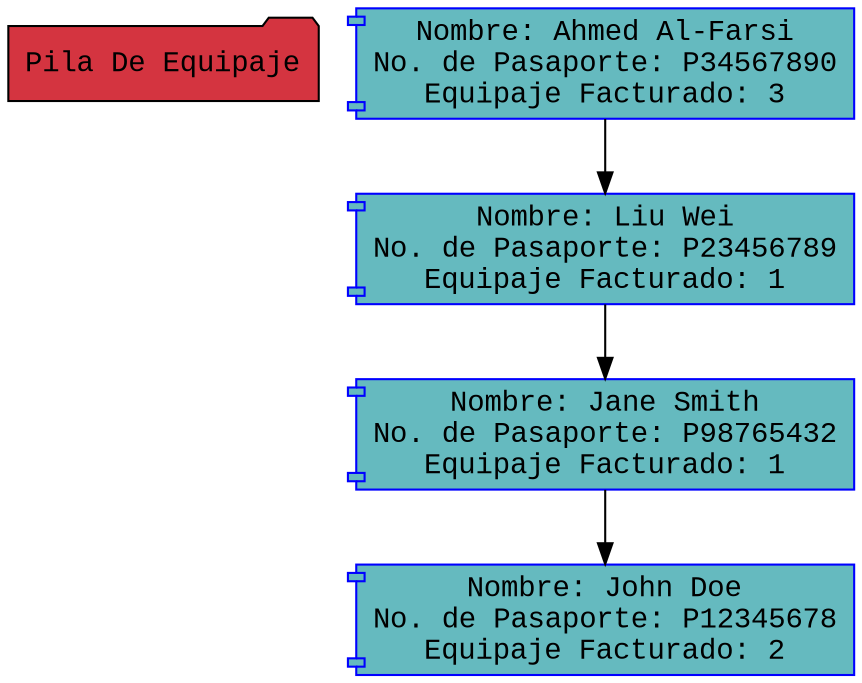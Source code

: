 digraph pila {
node [fontname="Courier New"];
node [shape=component, style=filled, color=blue, fillcolor="#65babf"];
"Node 0" [shape=folder, color=black, fillcolor="#d43440" label="Pila De Equipaje"];
"Node 1" [label="Nombre: Ahmed Al-Farsi\nNo. de Pasaporte: P34567890\nEquipaje Facturado: 3"];
"Node 2" [label="Nombre: Liu Wei\nNo. de Pasaporte: P23456789\nEquipaje Facturado: 1"];
"Node 1" -> "Node 2";
"Node 3" [label="Nombre: Jane Smith\nNo. de Pasaporte: P98765432\nEquipaje Facturado: 1"];
"Node 2" -> "Node 3";
"Node 4" [label="Nombre: John Doe\nNo. de Pasaporte: P12345678\nEquipaje Facturado: 2"];
"Node 3" -> "Node 4";
}
